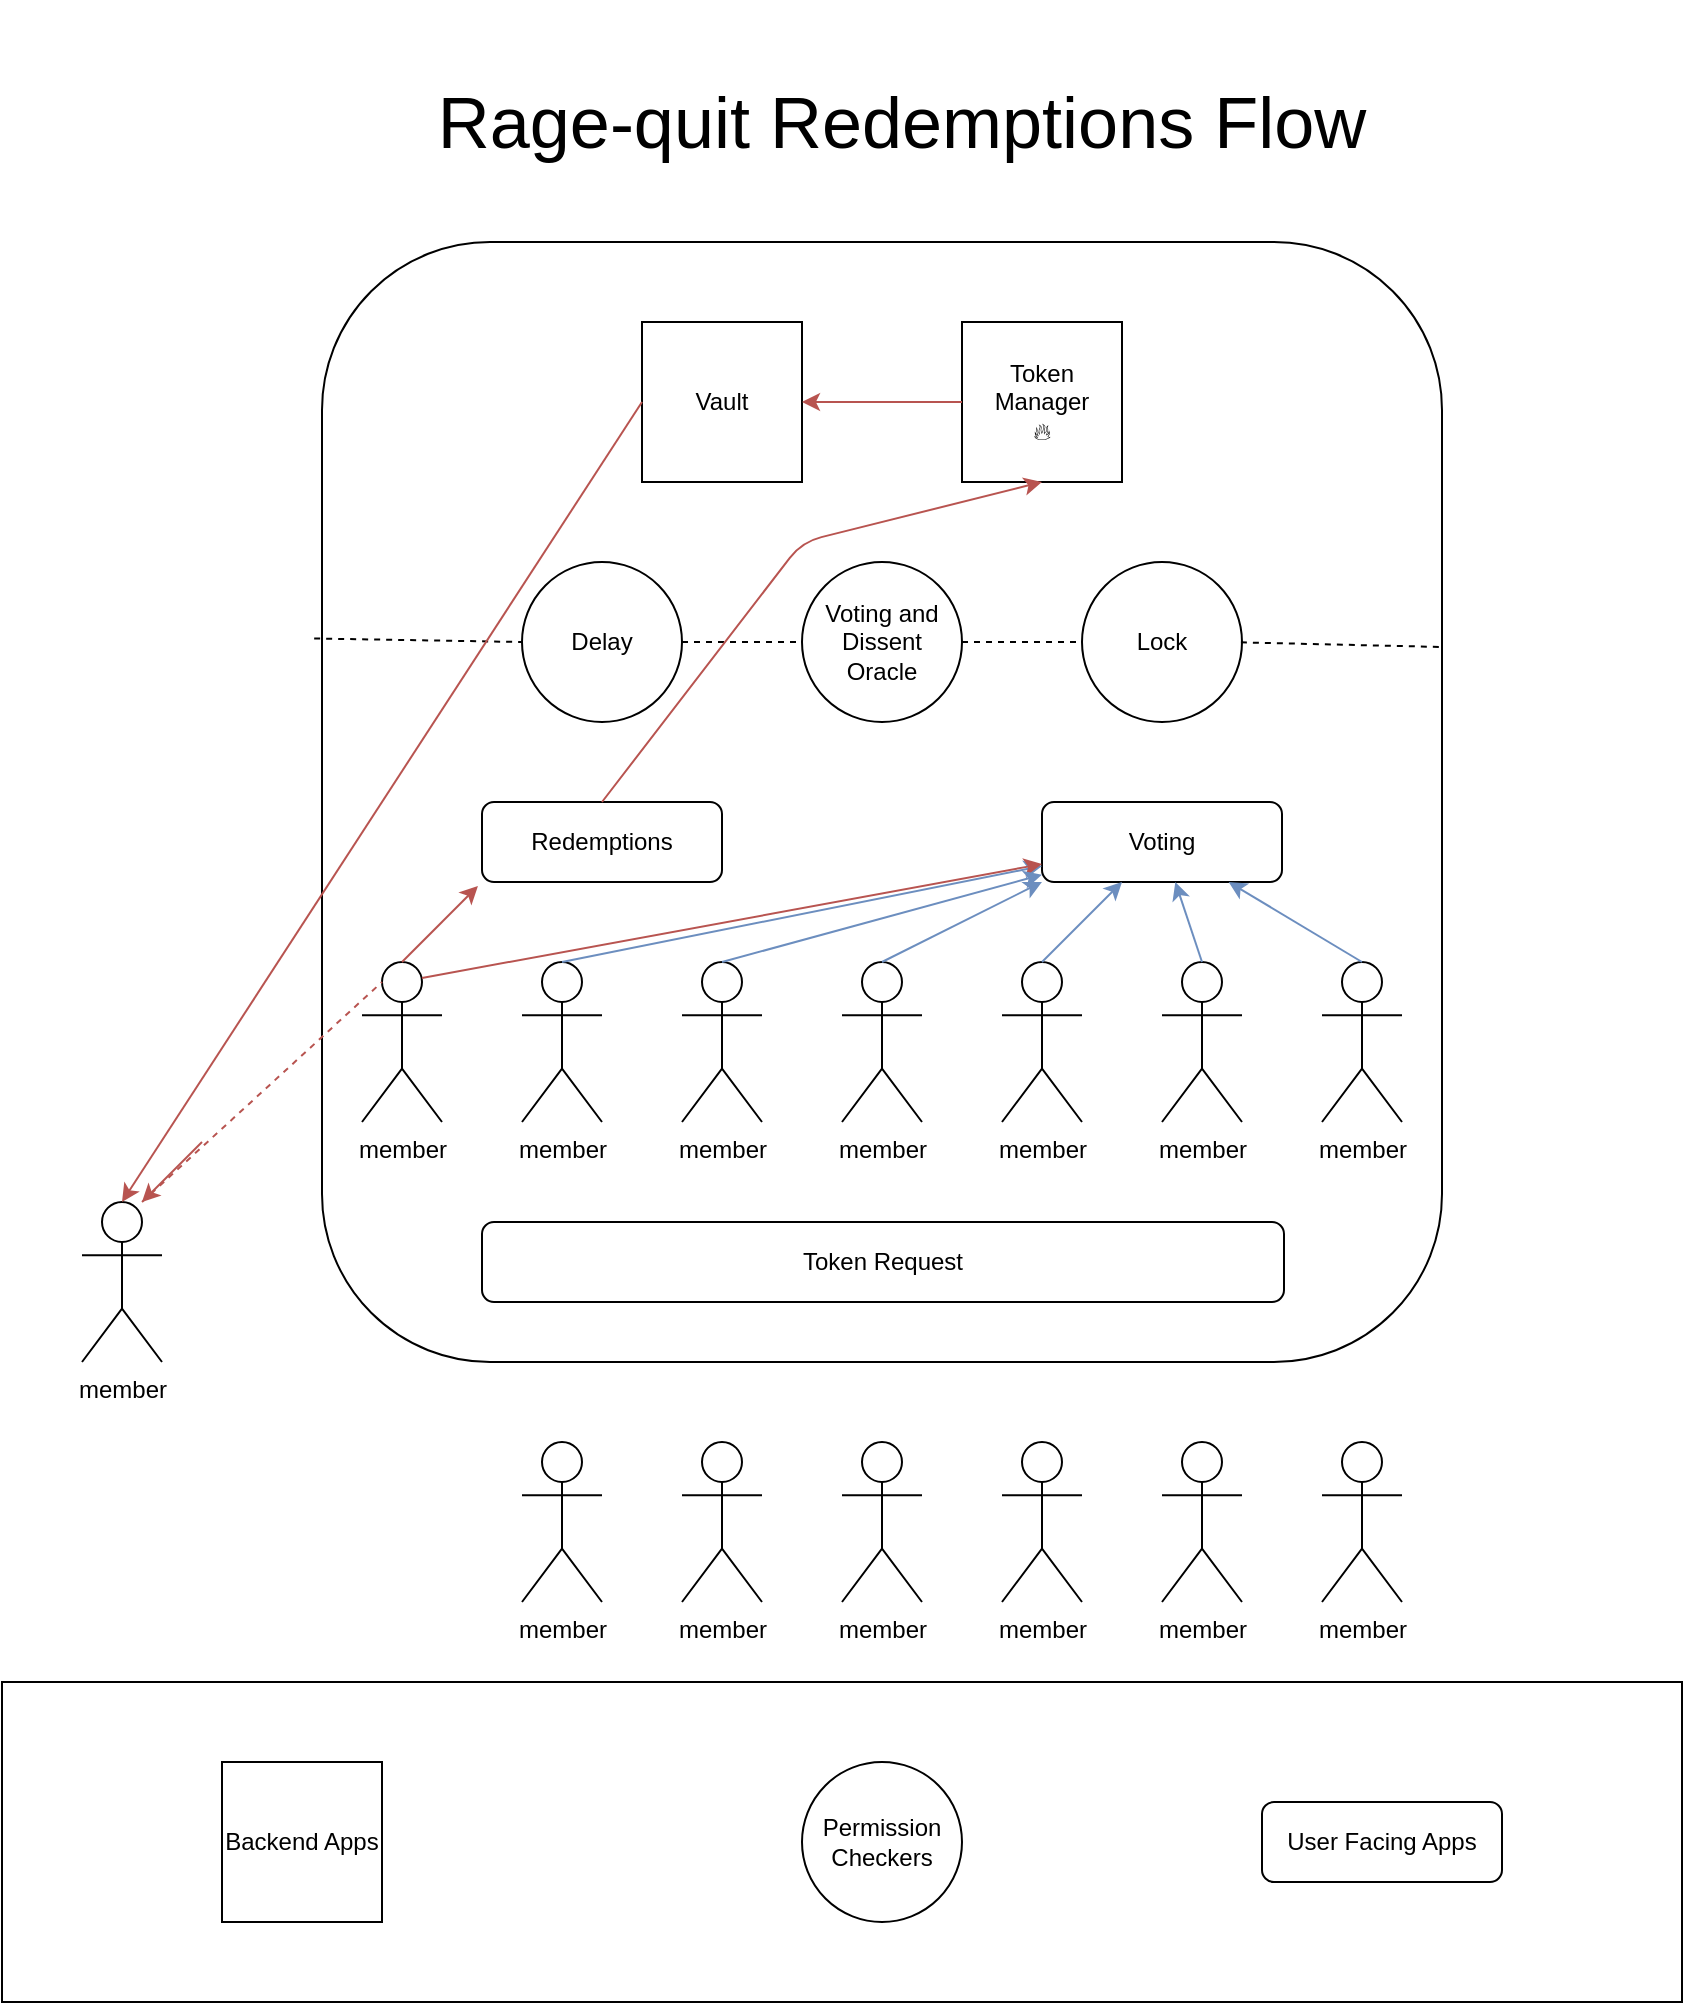<mxfile version="11.1.4" type="device"><diagram id="OqeneJkx0HbvGT8bXbcJ" name="Page-1"><mxGraphModel dx="1422" dy="845" grid="1" gridSize="10" guides="1" tooltips="1" connect="1" arrows="1" fold="1" page="1" pageScale="1" pageWidth="850" pageHeight="1100" background="none" math="0" shadow="0"><root><object label="" id="0"><mxCell/></object><mxCell id="1" parent="0"/><mxCell id="uWY9BRa39p2H5WmkmlXp-42" value="" style="rounded=1;whiteSpace=wrap;html=1;" parent="1" vertex="1"><mxGeometry x="160" y="240" width="560" height="560" as="geometry"/></mxCell><mxCell id="uWY9BRa39p2H5WmkmlXp-28" value="" style="rounded=0;whiteSpace=wrap;html=1;" parent="1" vertex="1"><mxGeometry y="960" width="840" height="160" as="geometry"/></mxCell><mxCell id="uWY9BRa39p2H5WmkmlXp-2" value="&lt;span style=&quot;font-size: 36px&quot;&gt;Rage-quit Redemptions Flow&lt;/span&gt;" style="text;html=1;strokeColor=none;fillColor=none;align=center;verticalAlign=middle;whiteSpace=wrap;rounded=0;direction=west;" parent="1" vertex="1"><mxGeometry x="170" y="120" width="560" height="120" as="geometry"/></mxCell><mxCell id="uWY9BRa39p2H5WmkmlXp-3" value="&lt;div&gt;Vault&lt;/div&gt;" style="whiteSpace=wrap;html=1;aspect=fixed;" parent="1" vertex="1"><mxGeometry x="320" y="280" width="80" height="80" as="geometry"/></mxCell><mxCell id="uWY9BRa39p2H5WmkmlXp-4" value="Redemptions" style="rounded=1;whiteSpace=wrap;html=1;" parent="1" vertex="1"><mxGeometry x="240" y="520" width="120" height="40" as="geometry"/></mxCell><mxCell id="uWY9BRa39p2H5WmkmlXp-6" value="&lt;div&gt;Token Manager&lt;/div&gt;&lt;div&gt;🔥&lt;br&gt;&lt;/div&gt;" style="whiteSpace=wrap;html=1;aspect=fixed;" parent="1" vertex="1"><mxGeometry x="480" y="280" width="80" height="80" as="geometry"/></mxCell><mxCell id="uWY9BRa39p2H5WmkmlXp-7" value="&lt;div&gt;Token Request&lt;/div&gt;" style="rounded=1;whiteSpace=wrap;html=1;" parent="1" vertex="1"><mxGeometry x="240" y="730" width="401" height="40" as="geometry"/></mxCell><mxCell id="uWY9BRa39p2H5WmkmlXp-10" value="&lt;div&gt;Voting&lt;/div&gt;" style="rounded=1;whiteSpace=wrap;html=1;" parent="1" vertex="1"><mxGeometry x="520" y="520" width="120" height="40" as="geometry"/></mxCell><mxCell id="uWY9BRa39p2H5WmkmlXp-11" value="&lt;div&gt;Lock&lt;/div&gt;" style="ellipse;whiteSpace=wrap;html=1;aspect=fixed;" parent="1" vertex="1"><mxGeometry x="540" y="400" width="80" height="80" as="geometry"/></mxCell><mxCell id="uWY9BRa39p2H5WmkmlXp-12" value="Delay" style="ellipse;whiteSpace=wrap;html=1;aspect=fixed;" parent="1" vertex="1"><mxGeometry x="260" y="400" width="80" height="80" as="geometry"/></mxCell><mxCell id="uWY9BRa39p2H5WmkmlXp-13" value="member" style="shape=umlActor;verticalLabelPosition=bottom;labelBackgroundColor=#ffffff;verticalAlign=top;html=1;outlineConnect=0;" parent="1" vertex="1"><mxGeometry x="180" y="600" width="40" height="80" as="geometry"/></mxCell><mxCell id="uWY9BRa39p2H5WmkmlXp-15" value="member" style="shape=umlActor;verticalLabelPosition=bottom;labelBackgroundColor=#ffffff;verticalAlign=top;html=1;outlineConnect=0;" parent="1" vertex="1"><mxGeometry x="420" y="600" width="40" height="80" as="geometry"/></mxCell><mxCell id="uWY9BRa39p2H5WmkmlXp-16" value="member" style="shape=umlActor;verticalLabelPosition=bottom;labelBackgroundColor=#ffffff;verticalAlign=top;html=1;outlineConnect=0;" parent="1" vertex="1"><mxGeometry x="340" y="600" width="40" height="80" as="geometry"/></mxCell><mxCell id="uWY9BRa39p2H5WmkmlXp-17" value="member" style="shape=umlActor;verticalLabelPosition=bottom;labelBackgroundColor=#ffffff;verticalAlign=top;html=1;outlineConnect=0;" parent="1" vertex="1"><mxGeometry x="500" y="600" width="40" height="80" as="geometry"/></mxCell><mxCell id="uWY9BRa39p2H5WmkmlXp-19" value="&lt;div&gt;member&lt;/div&gt;" style="shape=umlActor;verticalLabelPosition=bottom;labelBackgroundColor=#ffffff;verticalAlign=top;html=1;outlineConnect=0;" parent="1" vertex="1"><mxGeometry x="580" y="600" width="40" height="80" as="geometry"/></mxCell><mxCell id="uWY9BRa39p2H5WmkmlXp-20" value="member" style="shape=umlActor;verticalLabelPosition=bottom;labelBackgroundColor=#ffffff;verticalAlign=top;html=1;outlineConnect=0;" parent="1" vertex="1"><mxGeometry x="660" y="600" width="40" height="80" as="geometry"/></mxCell><mxCell id="uWY9BRa39p2H5WmkmlXp-25" value="&lt;div&gt;User Facing Apps&lt;/div&gt;" style="rounded=1;whiteSpace=wrap;html=1;" parent="1" vertex="1"><mxGeometry x="630" y="1020" width="120" height="40" as="geometry"/></mxCell><mxCell id="uWY9BRa39p2H5WmkmlXp-26" value="Permission Checkers" style="ellipse;whiteSpace=wrap;html=1;aspect=fixed;" parent="1" vertex="1"><mxGeometry x="400" y="1000" width="80" height="80" as="geometry"/></mxCell><mxCell id="uWY9BRa39p2H5WmkmlXp-29" value="Backend Apps" style="whiteSpace=wrap;html=1;aspect=fixed;" parent="1" vertex="1"><mxGeometry x="110" y="1000" width="80" height="80" as="geometry"/></mxCell><mxCell id="uWY9BRa39p2H5WmkmlXp-43" value="member" style="shape=umlActor;verticalLabelPosition=bottom;labelBackgroundColor=#ffffff;verticalAlign=top;html=1;outlineConnect=0;" parent="1" vertex="1"><mxGeometry x="260" y="600" width="40" height="80" as="geometry"/></mxCell><mxCell id="fthWG79IkJI-ZQj-UlFA-1" value="Voting and Dissent Oracle" style="ellipse;whiteSpace=wrap;html=1;aspect=fixed;" parent="1" vertex="1"><mxGeometry x="400" y="400" width="80" height="80" as="geometry"/></mxCell><mxCell id="fthWG79IkJI-ZQj-UlFA-2" value="member" style="shape=umlActor;verticalLabelPosition=bottom;labelBackgroundColor=#ffffff;verticalAlign=top;html=1;outlineConnect=0;" parent="1" vertex="1"><mxGeometry x="660" y="840" width="40" height="80" as="geometry"/></mxCell><mxCell id="fthWG79IkJI-ZQj-UlFA-3" value="&lt;div&gt;member&lt;/div&gt;" style="shape=umlActor;verticalLabelPosition=bottom;labelBackgroundColor=#ffffff;verticalAlign=top;html=1;outlineConnect=0;" parent="1" vertex="1"><mxGeometry x="580" y="840" width="40" height="80" as="geometry"/></mxCell><mxCell id="fthWG79IkJI-ZQj-UlFA-4" value="member" style="shape=umlActor;verticalLabelPosition=bottom;labelBackgroundColor=#ffffff;verticalAlign=top;html=1;outlineConnect=0;" parent="1" vertex="1"><mxGeometry x="500" y="840" width="40" height="80" as="geometry"/></mxCell><mxCell id="fthWG79IkJI-ZQj-UlFA-5" value="member" style="shape=umlActor;verticalLabelPosition=bottom;labelBackgroundColor=#ffffff;verticalAlign=top;html=1;outlineConnect=0;" parent="1" vertex="1"><mxGeometry x="420" y="840" width="40" height="80" as="geometry"/></mxCell><mxCell id="fthWG79IkJI-ZQj-UlFA-6" value="member" style="shape=umlActor;verticalLabelPosition=bottom;labelBackgroundColor=#ffffff;verticalAlign=top;html=1;outlineConnect=0;" parent="1" vertex="1"><mxGeometry x="340" y="840" width="40" height="80" as="geometry"/></mxCell><mxCell id="fthWG79IkJI-ZQj-UlFA-7" value="member" style="shape=umlActor;verticalLabelPosition=bottom;labelBackgroundColor=#ffffff;verticalAlign=top;html=1;outlineConnect=0;" parent="1" vertex="1"><mxGeometry x="260" y="840" width="40" height="80" as="geometry"/></mxCell><mxCell id="fthWG79IkJI-ZQj-UlFA-8" value="member" style="shape=umlActor;verticalLabelPosition=bottom;labelBackgroundColor=#ffffff;verticalAlign=top;html=1;outlineConnect=0;" parent="1" vertex="1"><mxGeometry x="40" y="720" width="40" height="80" as="geometry"/></mxCell><mxCell id="QebOLNukuyO5VcKmB37c-6" value="" style="endArrow=classic;html=1;exitX=0.5;exitY=0;exitDx=0;exitDy=0;exitPerimeter=0;fillColor=#dae8fc;strokeColor=#6c8ebf;" parent="1" source="uWY9BRa39p2H5WmkmlXp-43" target="uWY9BRa39p2H5WmkmlXp-10" edge="1"><mxGeometry width="50" height="50" relative="1" as="geometry"><mxPoint x="290" y="620" as="sourcePoint"/><mxPoint x="340" y="570" as="targetPoint"/><Array as="points"/></mxGeometry></mxCell><mxCell id="QebOLNukuyO5VcKmB37c-7" value="" style="endArrow=classic;html=1;exitX=0.5;exitY=0;exitDx=0;exitDy=0;exitPerimeter=0;fillColor=#dae8fc;strokeColor=#6c8ebf;" parent="1" source="uWY9BRa39p2H5WmkmlXp-20" target="uWY9BRa39p2H5WmkmlXp-10" edge="1"><mxGeometry width="50" height="50" relative="1" as="geometry"><mxPoint x="620" y="590" as="sourcePoint"/><mxPoint x="670" y="540" as="targetPoint"/></mxGeometry></mxCell><mxCell id="QebOLNukuyO5VcKmB37c-8" value="" style="endArrow=classic;html=1;exitX=0.75;exitY=0.1;exitDx=0;exitDy=0;exitPerimeter=0;fillColor=#f8cecc;strokeColor=#b85450;" parent="1" source="uWY9BRa39p2H5WmkmlXp-13" target="uWY9BRa39p2H5WmkmlXp-10" edge="1"><mxGeometry width="50" height="50" relative="1" as="geometry"><mxPoint x="210" y="620" as="sourcePoint"/><mxPoint x="260" y="570" as="targetPoint"/></mxGeometry></mxCell><mxCell id="QebOLNukuyO5VcKmB37c-9" value="" style="endArrow=classic;html=1;exitX=0.5;exitY=0;exitDx=0;exitDy=0;exitPerimeter=0;fillColor=#dae8fc;strokeColor=#6c8ebf;" parent="1" source="uWY9BRa39p2H5WmkmlXp-16" target="uWY9BRa39p2H5WmkmlXp-10" edge="1"><mxGeometry width="50" height="50" relative="1" as="geometry"><mxPoint x="380" y="600" as="sourcePoint"/><mxPoint x="430" y="550" as="targetPoint"/></mxGeometry></mxCell><mxCell id="QebOLNukuyO5VcKmB37c-10" value="" style="endArrow=classic;html=1;exitX=0.5;exitY=0;exitDx=0;exitDy=0;exitPerimeter=0;fillColor=#dae8fc;strokeColor=#6c8ebf;" parent="1" source="uWY9BRa39p2H5WmkmlXp-19" target="uWY9BRa39p2H5WmkmlXp-10" edge="1"><mxGeometry width="50" height="50" relative="1" as="geometry"><mxPoint x="560" y="599.5" as="sourcePoint"/><mxPoint x="610" y="549.5" as="targetPoint"/></mxGeometry></mxCell><mxCell id="QebOLNukuyO5VcKmB37c-11" value="" style="endArrow=classic;html=1;exitX=0.5;exitY=0;exitDx=0;exitDy=0;exitPerimeter=0;fillColor=#dae8fc;strokeColor=#6c8ebf;" parent="1" source="uWY9BRa39p2H5WmkmlXp-17" target="uWY9BRa39p2H5WmkmlXp-10" edge="1"><mxGeometry width="50" height="50" relative="1" as="geometry"><mxPoint x="550" y="599.5" as="sourcePoint"/><mxPoint x="600" y="549.5" as="targetPoint"/></mxGeometry></mxCell><mxCell id="QebOLNukuyO5VcKmB37c-12" value="" style="endArrow=classic;html=1;exitX=0.5;exitY=0;exitDx=0;exitDy=0;exitPerimeter=0;fillColor=#dae8fc;strokeColor=#6c8ebf;" parent="1" source="uWY9BRa39p2H5WmkmlXp-15" edge="1"><mxGeometry width="50" height="50" relative="1" as="geometry"><mxPoint x="470" y="610" as="sourcePoint"/><mxPoint x="520" y="560" as="targetPoint"/></mxGeometry></mxCell><mxCell id="QebOLNukuyO5VcKmB37c-14" value="" style="endArrow=none;dashed=1;html=1;entryX=0;entryY=0.5;entryDx=0;entryDy=0;exitX=-0.007;exitY=0.354;exitDx=0;exitDy=0;exitPerimeter=0;" parent="1" source="uWY9BRa39p2H5WmkmlXp-42" target="uWY9BRa39p2H5WmkmlXp-12" edge="1"><mxGeometry width="50" height="50" relative="1" as="geometry"><mxPoint x="120" y="440" as="sourcePoint"/><mxPoint x="220" y="415" as="targetPoint"/></mxGeometry></mxCell><mxCell id="QebOLNukuyO5VcKmB37c-15" value="" style="endArrow=none;dashed=1;html=1;exitX=-0.001;exitY=0.353;exitDx=0;exitDy=0;exitPerimeter=0;entryX=0;entryY=0.5;entryDx=0;entryDy=0;" parent="1" edge="1"><mxGeometry width="50" height="50" relative="1" as="geometry"><mxPoint x="619.44" y="440.18" as="sourcePoint"/><mxPoint x="720.0" y="442.5" as="targetPoint"/></mxGeometry></mxCell><mxCell id="QebOLNukuyO5VcKmB37c-16" value="" style="endArrow=none;dashed=1;html=1;" parent="1" source="uWY9BRa39p2H5WmkmlXp-12" target="fthWG79IkJI-ZQj-UlFA-1" edge="1"><mxGeometry width="50" height="50" relative="1" as="geometry"><mxPoint x="323.94" y="438.68" as="sourcePoint"/><mxPoint x="424.5" y="441" as="targetPoint"/></mxGeometry></mxCell><mxCell id="QebOLNukuyO5VcKmB37c-17" value="" style="endArrow=none;dashed=1;html=1;" parent="1" edge="1"><mxGeometry width="50" height="50" relative="1" as="geometry"><mxPoint x="480.0" y="440" as="sourcePoint"/><mxPoint x="540" y="440" as="targetPoint"/></mxGeometry></mxCell><mxCell id="QebOLNukuyO5VcKmB37c-19" value="" style="endArrow=classic;html=1;exitX=0.5;exitY=0;exitDx=0;exitDy=0;entryX=0.5;entryY=1;entryDx=0;entryDy=0;fillColor=#f8cecc;strokeColor=#b85450;" parent="1" source="uWY9BRa39p2H5WmkmlXp-4" target="uWY9BRa39p2H5WmkmlXp-6" edge="1"><mxGeometry width="50" height="50" relative="1" as="geometry"><mxPoint x="560" y="515.862" as="sourcePoint"/><mxPoint x="610" y="465.862" as="targetPoint"/><Array as="points"><mxPoint x="400" y="390"/></Array></mxGeometry></mxCell><mxCell id="8oFDFaMhCsIVdrkwZLs1-1" value="" style="endArrow=none;dashed=1;html=1;entryX=0.25;entryY=0.125;entryDx=0;entryDy=0;entryPerimeter=0;fillColor=#f8cecc;strokeColor=#b85450;" edge="1" parent="1" target="uWY9BRa39p2H5WmkmlXp-13"><mxGeometry width="50" height="50" relative="1" as="geometry"><mxPoint x="70" y="720" as="sourcePoint"/><mxPoint x="160" y="700" as="targetPoint"/></mxGeometry></mxCell><mxCell id="8oFDFaMhCsIVdrkwZLs1-2" value="" style="endArrow=classic;html=1;fillColor=#f8cecc;strokeColor=#b85450;" edge="1" parent="1"><mxGeometry width="50" height="50" relative="1" as="geometry"><mxPoint x="100" y="690" as="sourcePoint"/><mxPoint x="70" y="720" as="targetPoint"/></mxGeometry></mxCell><mxCell id="8oFDFaMhCsIVdrkwZLs1-3" value="" style="endArrow=classic;html=1;entryX=1;entryY=0.5;entryDx=0;entryDy=0;fillColor=#f8cecc;strokeColor=#b85450;" edge="1" parent="1" source="uWY9BRa39p2H5WmkmlXp-6" target="uWY9BRa39p2H5WmkmlXp-3"><mxGeometry width="50" height="50" relative="1" as="geometry"><mxPoint x="410" y="350" as="sourcePoint"/><mxPoint x="460" y="300" as="targetPoint"/></mxGeometry></mxCell><mxCell id="8oFDFaMhCsIVdrkwZLs1-5" value="" style="endArrow=classic;html=1;exitX=0;exitY=0.5;exitDx=0;exitDy=0;entryX=0.5;entryY=0;entryDx=0;entryDy=0;entryPerimeter=0;fillColor=#f8cecc;strokeColor=#b85450;" edge="1" parent="1" source="uWY9BRa39p2H5WmkmlXp-3" target="fthWG79IkJI-ZQj-UlFA-8"><mxGeometry width="50" height="50" relative="1" as="geometry"><mxPoint x="70" y="460" as="sourcePoint"/><mxPoint x="120" y="410" as="targetPoint"/></mxGeometry></mxCell><mxCell id="8oFDFaMhCsIVdrkwZLs1-6" value="" style="endArrow=classic;html=1;exitX=0.5;exitY=0;exitDx=0;exitDy=0;exitPerimeter=0;entryX=-0.017;entryY=1.05;entryDx=0;entryDy=0;entryPerimeter=0;fillColor=#f8cecc;strokeColor=#b85450;" edge="1" parent="1" source="uWY9BRa39p2H5WmkmlXp-13" target="uWY9BRa39p2H5WmkmlXp-4"><mxGeometry width="50" height="50" relative="1" as="geometry"><mxPoint x="210" y="600" as="sourcePoint"/><mxPoint x="260" y="550" as="targetPoint"/></mxGeometry></mxCell></root></mxGraphModel></diagram></mxfile>